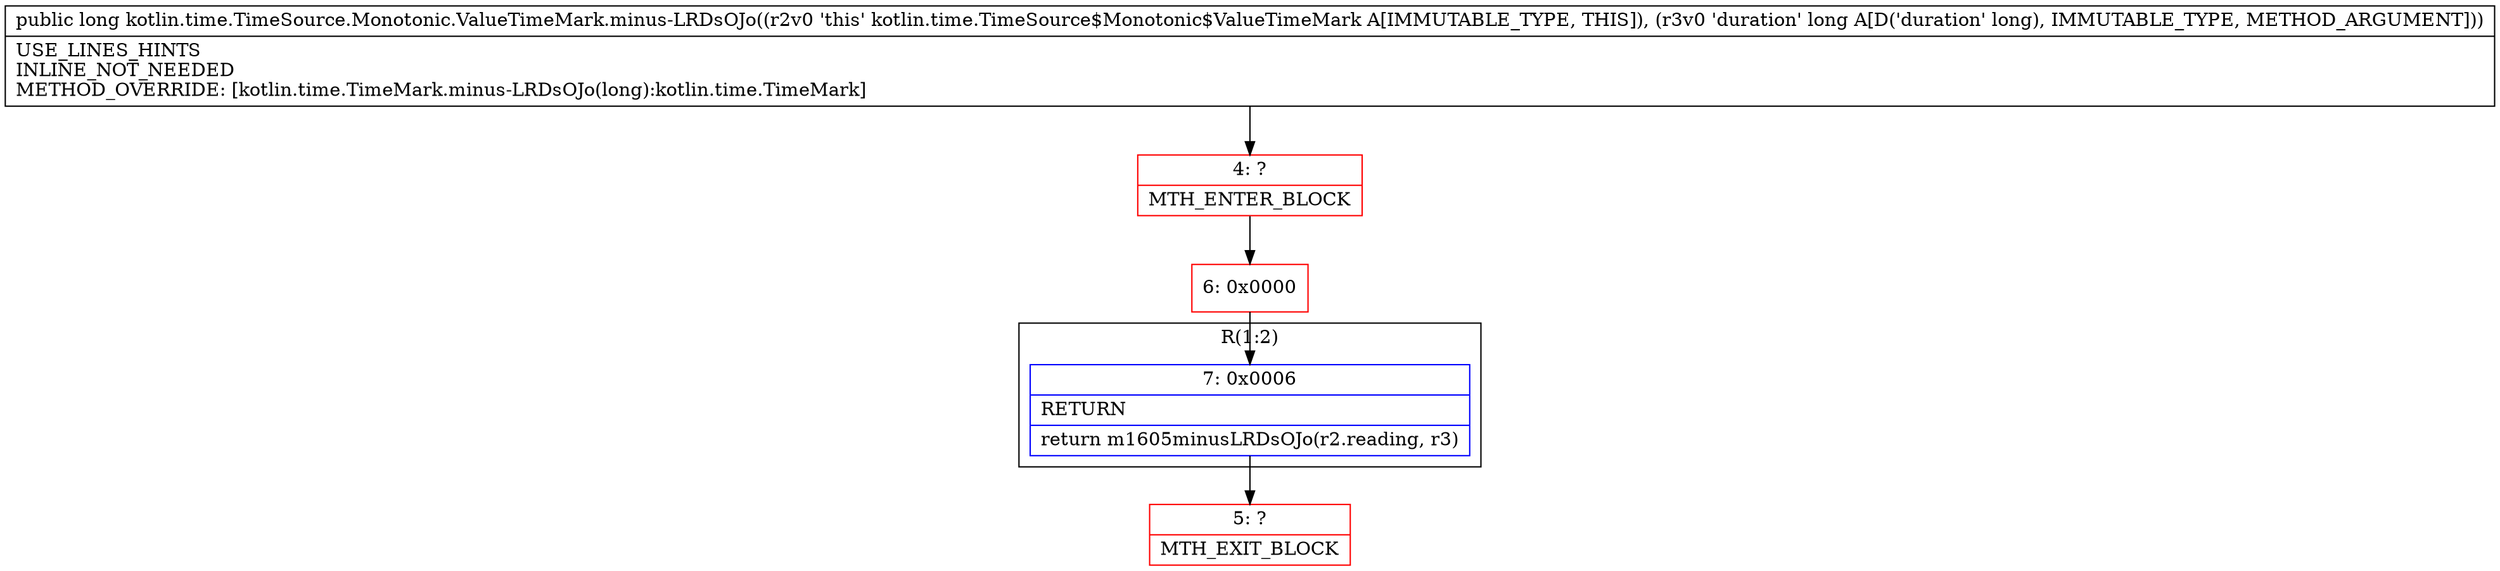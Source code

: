 digraph "CFG forkotlin.time.TimeSource.Monotonic.ValueTimeMark.minus\-LRDsOJo(J)J" {
subgraph cluster_Region_1489143680 {
label = "R(1:2)";
node [shape=record,color=blue];
Node_7 [shape=record,label="{7\:\ 0x0006|RETURN\l|return m1605minusLRDsOJo(r2.reading, r3)\l}"];
}
Node_4 [shape=record,color=red,label="{4\:\ ?|MTH_ENTER_BLOCK\l}"];
Node_6 [shape=record,color=red,label="{6\:\ 0x0000}"];
Node_5 [shape=record,color=red,label="{5\:\ ?|MTH_EXIT_BLOCK\l}"];
MethodNode[shape=record,label="{public long kotlin.time.TimeSource.Monotonic.ValueTimeMark.minus\-LRDsOJo((r2v0 'this' kotlin.time.TimeSource$Monotonic$ValueTimeMark A[IMMUTABLE_TYPE, THIS]), (r3v0 'duration' long A[D('duration' long), IMMUTABLE_TYPE, METHOD_ARGUMENT]))  | USE_LINES_HINTS\lINLINE_NOT_NEEDED\lMETHOD_OVERRIDE: [kotlin.time.TimeMark.minus\-LRDsOJo(long):kotlin.time.TimeMark]\l}"];
MethodNode -> Node_4;Node_7 -> Node_5;
Node_4 -> Node_6;
Node_6 -> Node_7;
}

